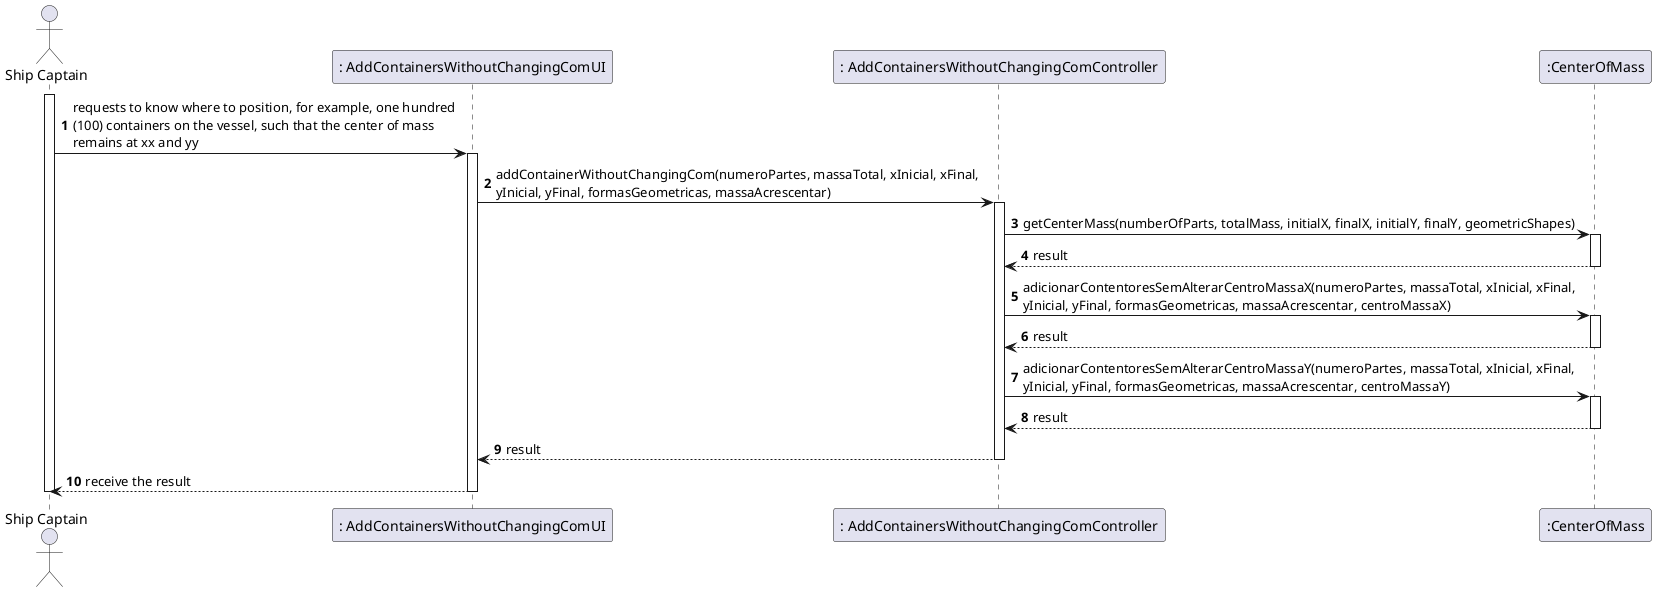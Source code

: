 @startuml
autonumber

actor "Ship Captain" as SC
participant ": AddContainersWithoutChangingComUI" as UI
participant ": AddContainersWithoutChangingComController" as CT
participant ":CenterOfMass" as CM

activate SC
SC -> UI : requests to know where to position, for example, one hundred\n(100) containers on the vessel, such that the center of mass\nremains at xx and yy
activate UI

UI -> CT : addContainerWithoutChangingCom(numeroPartes, massaTotal, xInicial, xFinal, \nyInicial, yFinal, formasGeometricas, massaAcrescentar)
activate CT

CT-> CM : getCenterMass(numberOfParts, totalMass, initialX, finalX, initialY, finalY, geometricShapes)
activate CM
CM-->CT : result
deactivate CM

CT-> CM : adicionarContentoresSemAlterarCentroMassaX(numeroPartes, massaTotal, xInicial, xFinal, \nyInicial, yFinal, formasGeometricas, massaAcrescentar, centroMassaX)
activate CM
CM-->CT : result
deactivate CM

CT-> CM : adicionarContentoresSemAlterarCentroMassaY(numeroPartes, massaTotal, xInicial, xFinal, \nyInicial, yFinal, formasGeometricas, massaAcrescentar, centroMassaY)
activate CM
CM-->CT : result
deactivate CM

deactivate CM
CT --> UI : result
deactivate CT

UI --> SC : receive the result
deactivate UI
deactivate SC
@enduml